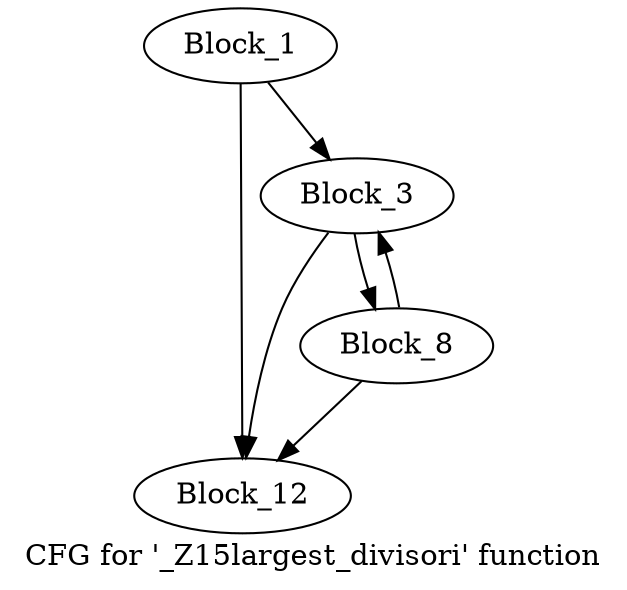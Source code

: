 digraph "CFG for '_Z15largest_divisori' function" {
	label="CFG for '_Z15largest_divisori' function";

	block_1 [label="Block_1"];
	block_1:s0 -> block_12;
	block_1:s1 -> block_3;
	block_3 [label="Block_3"];
	block_3:s0 -> block_12;
	block_3:s1 -> block_8;
	block_8 [label="Block_8"];
	block_8:s0 -> block_12;
	block_8:s1 -> block_3;
	block_12 [label="Block_12"];
}
